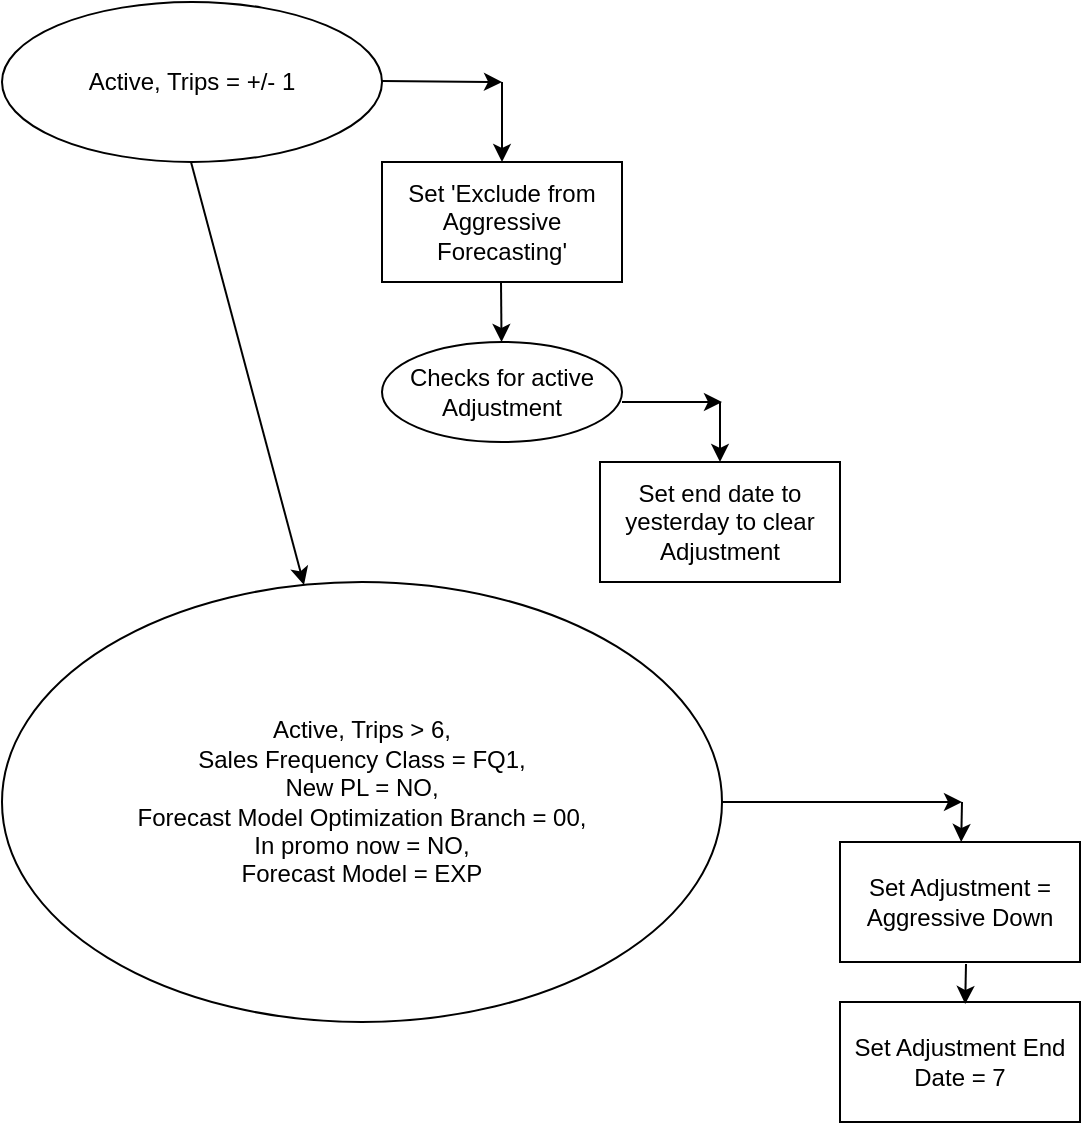 <mxfile version="20.0.4" type="github">
  <diagram id="C5RBs43oDa-KdzZeNtuy" name="Page-1">
    <mxGraphModel dx="1422" dy="762" grid="1" gridSize="10" guides="1" tooltips="1" connect="1" arrows="1" fold="1" page="1" pageScale="1" pageWidth="827" pageHeight="1169" math="0" shadow="0">
      <root>
        <mxCell id="WIyWlLk6GJQsqaUBKTNV-0" />
        <mxCell id="WIyWlLk6GJQsqaUBKTNV-1" parent="WIyWlLk6GJQsqaUBKTNV-0" />
        <mxCell id="RrUPMCLkPIT0SRZi7-sB-0" value="Set &#39;Exclude from Aggressive Forecasting&#39;" style="rounded=0;whiteSpace=wrap;html=1;" vertex="1" parent="WIyWlLk6GJQsqaUBKTNV-1">
          <mxGeometry x="230" y="120" width="120" height="60" as="geometry" />
        </mxCell>
        <mxCell id="RrUPMCLkPIT0SRZi7-sB-1" value="" style="endArrow=classic;html=1;rounded=0;" edge="1" parent="WIyWlLk6GJQsqaUBKTNV-1">
          <mxGeometry width="50" height="50" relative="1" as="geometry">
            <mxPoint x="230" y="79.5" as="sourcePoint" />
            <mxPoint x="290" y="80" as="targetPoint" />
            <Array as="points" />
          </mxGeometry>
        </mxCell>
        <mxCell id="RrUPMCLkPIT0SRZi7-sB-2" value="Active, Trips = +/- 1" style="ellipse;whiteSpace=wrap;html=1;" vertex="1" parent="WIyWlLk6GJQsqaUBKTNV-1">
          <mxGeometry x="40" y="40" width="190" height="80" as="geometry" />
        </mxCell>
        <mxCell id="RrUPMCLkPIT0SRZi7-sB-3" value="" style="endArrow=classic;html=1;rounded=0;" edge="1" parent="WIyWlLk6GJQsqaUBKTNV-1">
          <mxGeometry width="50" height="50" relative="1" as="geometry">
            <mxPoint x="290" y="80" as="sourcePoint" />
            <mxPoint x="290" y="120" as="targetPoint" />
          </mxGeometry>
        </mxCell>
        <mxCell id="RrUPMCLkPIT0SRZi7-sB-4" value="" style="endArrow=classic;html=1;rounded=0;" edge="1" parent="WIyWlLk6GJQsqaUBKTNV-1" target="RrUPMCLkPIT0SRZi7-sB-5">
          <mxGeometry width="50" height="50" relative="1" as="geometry">
            <mxPoint x="289.5" y="180" as="sourcePoint" />
            <mxPoint x="290" y="210" as="targetPoint" />
          </mxGeometry>
        </mxCell>
        <mxCell id="RrUPMCLkPIT0SRZi7-sB-5" value="Checks for active Adjustment" style="ellipse;whiteSpace=wrap;html=1;" vertex="1" parent="WIyWlLk6GJQsqaUBKTNV-1">
          <mxGeometry x="230" y="210" width="120" height="50" as="geometry" />
        </mxCell>
        <mxCell id="RrUPMCLkPIT0SRZi7-sB-6" value="" style="endArrow=classic;html=1;rounded=0;" edge="1" parent="WIyWlLk6GJQsqaUBKTNV-1">
          <mxGeometry width="50" height="50" relative="1" as="geometry">
            <mxPoint x="350" y="240" as="sourcePoint" />
            <mxPoint x="400" y="240" as="targetPoint" />
          </mxGeometry>
        </mxCell>
        <mxCell id="RrUPMCLkPIT0SRZi7-sB-7" value="" style="endArrow=classic;html=1;rounded=0;" edge="1" parent="WIyWlLk6GJQsqaUBKTNV-1" target="RrUPMCLkPIT0SRZi7-sB-8">
          <mxGeometry width="50" height="50" relative="1" as="geometry">
            <mxPoint x="399" y="240" as="sourcePoint" />
            <mxPoint x="399" y="280" as="targetPoint" />
          </mxGeometry>
        </mxCell>
        <mxCell id="RrUPMCLkPIT0SRZi7-sB-8" value="Set end date to yesterday to clear Adjustment" style="rounded=0;whiteSpace=wrap;html=1;" vertex="1" parent="WIyWlLk6GJQsqaUBKTNV-1">
          <mxGeometry x="339" y="270" width="120" height="60" as="geometry" />
        </mxCell>
        <mxCell id="RrUPMCLkPIT0SRZi7-sB-9" value="" style="endArrow=classic;html=1;rounded=0;" edge="1" parent="WIyWlLk6GJQsqaUBKTNV-1" target="RrUPMCLkPIT0SRZi7-sB-10">
          <mxGeometry width="50" height="50" relative="1" as="geometry">
            <mxPoint x="134.5" y="120" as="sourcePoint" />
            <mxPoint x="135" y="370" as="targetPoint" />
          </mxGeometry>
        </mxCell>
        <mxCell id="RrUPMCLkPIT0SRZi7-sB-10" value="Active, Trips &amp;gt; 6, &lt;br&gt;Sales Frequency Class = FQ1, &lt;br&gt;New PL = NO,&lt;br&gt;Forecast Model Optimization Branch = 00,&lt;br&gt;In promo now = NO,&lt;br&gt;Forecast Model = EXP" style="ellipse;whiteSpace=wrap;html=1;" vertex="1" parent="WIyWlLk6GJQsqaUBKTNV-1">
          <mxGeometry x="40" y="330" width="360" height="220" as="geometry" />
        </mxCell>
        <mxCell id="RrUPMCLkPIT0SRZi7-sB-11" value="" style="endArrow=classic;html=1;rounded=0;" edge="1" parent="WIyWlLk6GJQsqaUBKTNV-1">
          <mxGeometry width="50" height="50" relative="1" as="geometry">
            <mxPoint x="400" y="440" as="sourcePoint" />
            <mxPoint x="520" y="440" as="targetPoint" />
          </mxGeometry>
        </mxCell>
        <mxCell id="RrUPMCLkPIT0SRZi7-sB-12" value="" style="endArrow=classic;html=1;rounded=0;" edge="1" parent="WIyWlLk6GJQsqaUBKTNV-1" target="RrUPMCLkPIT0SRZi7-sB-13">
          <mxGeometry width="50" height="50" relative="1" as="geometry">
            <mxPoint x="520" y="440" as="sourcePoint" />
            <mxPoint x="520" y="480" as="targetPoint" />
          </mxGeometry>
        </mxCell>
        <mxCell id="RrUPMCLkPIT0SRZi7-sB-13" value="Set Adjustment = Aggressive Down" style="rounded=0;whiteSpace=wrap;html=1;" vertex="1" parent="WIyWlLk6GJQsqaUBKTNV-1">
          <mxGeometry x="459" y="460" width="120" height="60" as="geometry" />
        </mxCell>
        <mxCell id="RrUPMCLkPIT0SRZi7-sB-14" value="Set Adjustment End Date = 7" style="rounded=0;whiteSpace=wrap;html=1;" vertex="1" parent="WIyWlLk6GJQsqaUBKTNV-1">
          <mxGeometry x="459" y="540" width="120" height="60" as="geometry" />
        </mxCell>
        <mxCell id="RrUPMCLkPIT0SRZi7-sB-15" value="" style="endArrow=classic;html=1;rounded=0;" edge="1" parent="WIyWlLk6GJQsqaUBKTNV-1">
          <mxGeometry width="50" height="50" relative="1" as="geometry">
            <mxPoint x="522" y="521" as="sourcePoint" />
            <mxPoint x="521.6" y="541" as="targetPoint" />
          </mxGeometry>
        </mxCell>
      </root>
    </mxGraphModel>
  </diagram>
</mxfile>
